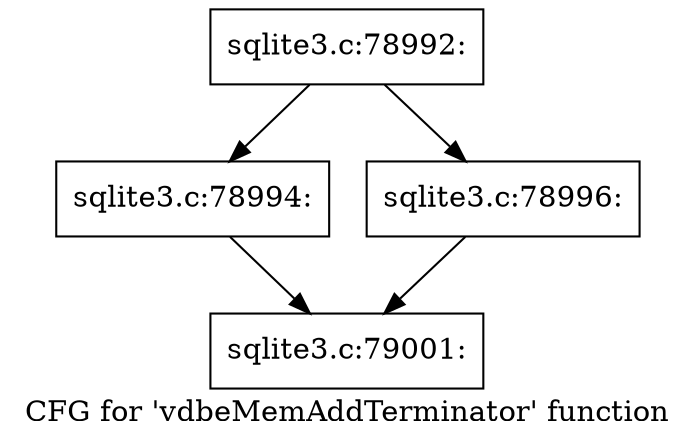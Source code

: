 digraph "CFG for 'vdbeMemAddTerminator' function" {
	label="CFG for 'vdbeMemAddTerminator' function";

	Node0x55c0f7ace7d0 [shape=record,label="{sqlite3.c:78992:}"];
	Node0x55c0f7ace7d0 -> Node0x55c0f7ad3e60;
	Node0x55c0f7ace7d0 -> Node0x55c0f7ad3eb0;
	Node0x55c0f7ad3e60 [shape=record,label="{sqlite3.c:78994:}"];
	Node0x55c0f7ad3e60 -> Node0x55c0f5444630;
	Node0x55c0f7ad3eb0 [shape=record,label="{sqlite3.c:78996:}"];
	Node0x55c0f7ad3eb0 -> Node0x55c0f5444630;
	Node0x55c0f5444630 [shape=record,label="{sqlite3.c:79001:}"];
}
